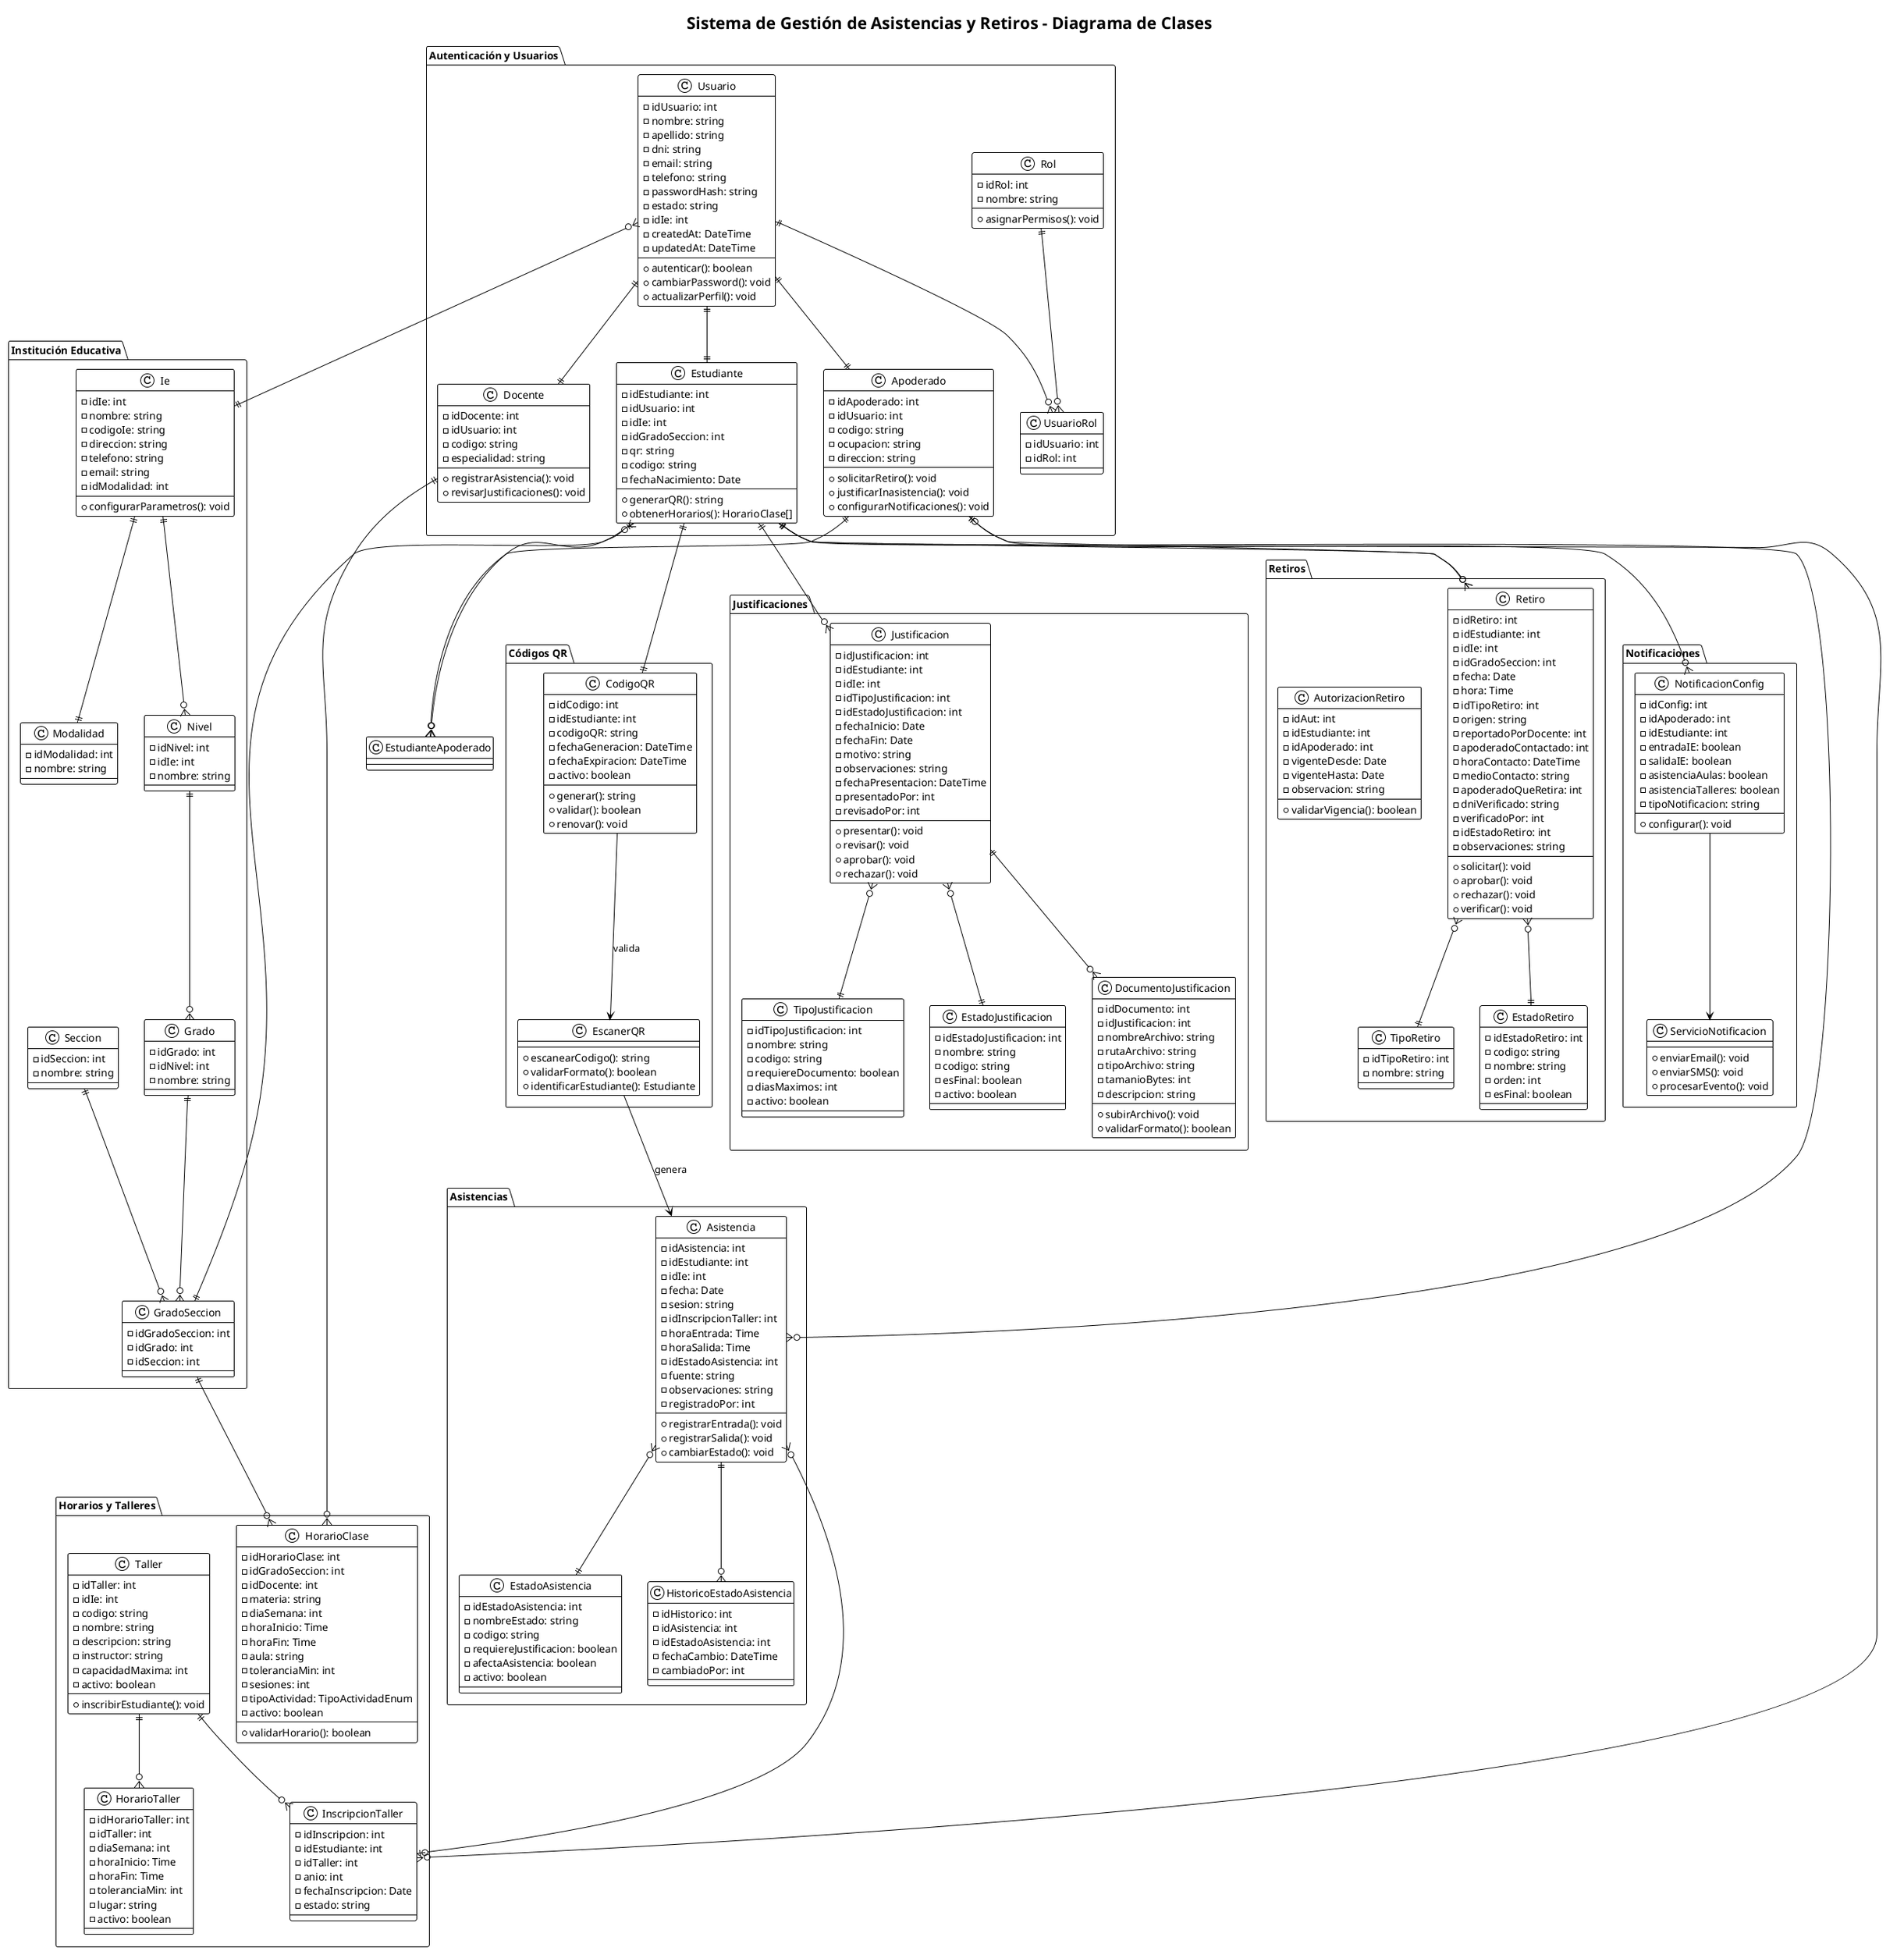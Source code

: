 @startuml
!theme plain
title Sistema de Gestión de Asistencias y Retiros - Diagrama de Clases

package "Autenticación y Usuarios" {
  class Usuario {
    -idUsuario: int
    -nombre: string
    -apellido: string
    -dni: string
    -email: string
    -telefono: string
    -passwordHash: string
    -estado: string
    -idIe: int
    -createdAt: DateTime
    -updatedAt: DateTime
    +autenticar(): boolean
    +cambiarPassword(): void
    +actualizarPerfil(): void
  }

  class Rol {
    -idRol: int
    -nombre: string
    +asignarPermisos(): void
  }

  class UsuarioRol {
    -idUsuario: int
    -idRol: int
  }

  class Estudiante {
    -idEstudiante: int
    -idUsuario: int
    -idIe: int
    -idGradoSeccion: int
    -qr: string
    -codigo: string
    -fechaNacimiento: Date
    +generarQR(): string
    +obtenerHorarios(): HorarioClase[]
  }

  class Apoderado {
    -idApoderado: int
    -idUsuario: int
    -codigo: string
    -ocupacion: string
    -direccion: string
    +solicitarRetiro(): void
    +justificarInasistencia(): void
    +configurarNotificaciones(): void
  }

  class Docente {
    -idDocente: int
    -idUsuario: int
    -codigo: string
    -especialidad: string
    +registrarAsistencia(): void
    +revisarJustificaciones(): void
  }
}

package "Institución Educativa" {
  class Ie {
    -idIe: int
    -nombre: string
    -codigoIe: string
    -direccion: string
    -telefono: string
    -email: string
    -idModalidad: int
    +configurarParametros(): void
  }

  class Modalidad {
    -idModalidad: int
    -nombre: string
  }

  class Nivel {
    -idNivel: int
    -idIe: int
    -nombre: string
  }

  class Grado {
    -idGrado: int
    -idNivel: int
    -nombre: string
  }

  class Seccion {
    -idSeccion: int
    -nombre: string
  }

  class GradoSeccion {
    -idGradoSeccion: int
    -idGrado: int
    -idSeccion: int
  }
}

package "Asistencias" {
  class Asistencia {
    -idAsistencia: int
    -idEstudiante: int
    -idIe: int
    -fecha: Date
    -sesion: string
    -idInscripcionTaller: int
    -horaEntrada: Time
    -horaSalida: Time
    -idEstadoAsistencia: int
    -fuente: string
    -observaciones: string
    -registradoPor: int
    +registrarEntrada(): void
    +registrarSalida(): void
    +cambiarEstado(): void
  }

  class EstadoAsistencia {
    -idEstadoAsistencia: int
    -nombreEstado: string
    -codigo: string
    -requiereJustificacion: boolean
    -afectaAsistencia: boolean
    -activo: boolean
  }

  class HistoricoEstadoAsistencia {
    -idHistorico: int
    -idAsistencia: int
    -idEstadoAsistencia: int
    -fechaCambio: DateTime
    -cambiadoPor: int
  }
}

package "Justificaciones" {
  class Justificacion {
    -idJustificacion: int
    -idEstudiante: int
    -idIe: int
    -idTipoJustificacion: int
    -idEstadoJustificacion: int
    -fechaInicio: Date
    -fechaFin: Date
    -motivo: string
    -observaciones: string
    -fechaPresentacion: DateTime
    -presentadoPor: int
    -revisadoPor: int
    +presentar(): void
    +revisar(): void
    +aprobar(): void
    +rechazar(): void
  }

  class TipoJustificacion {
    -idTipoJustificacion: int
    -nombre: string
    -codigo: string
    -requiereDocumento: boolean
    -diasMaximos: int
    -activo: boolean
  }

  class EstadoJustificacion {
    -idEstadoJustificacion: int
    -nombre: string
    -codigo: string
    -esFinal: boolean
    -activo: boolean
  }

  class DocumentoJustificacion {
    -idDocumento: int
    -idJustificacion: int
    -nombreArchivo: string
    -rutaArchivo: string
    -tipoArchivo: string
    -tamanioBytes: int
    -descripcion: string
    +subirArchivo(): void
    +validarFormato(): boolean
  }
}

package "Retiros" {
  class Retiro {
    -idRetiro: int
    -idEstudiante: int
    -idIe: int
    -idGradoSeccion: int
    -fecha: Date
    -hora: Time
    -idTipoRetiro: int
    -origen: string
    -reportadoPorDocente: int
    -apoderadoContactado: int
    -horaContacto: DateTime
    -medioContacto: string
    -apoderadoQueRetira: int
    -dniVerificado: string
    -verificadoPor: int
    -idEstadoRetiro: int
    -observaciones: string
    +solicitar(): void
    +aprobar(): void
    +rechazar(): void
    +verificar(): void
  }

  class TipoRetiro {
    -idTipoRetiro: int
    -nombre: string
  }

  class EstadoRetiro {
    -idEstadoRetiro: int
    -codigo: string
    -nombre: string
    -orden: int
    -esFinal: boolean
  }

  class AutorizacionRetiro {
    -idAut: int
    -idEstudiante: int
    -idApoderado: int
    -vigenteDesde: Date
    -vigenteHasta: Date
    -observacion: string
    +validarVigencia(): boolean
  }
}

package "Horarios y Talleres" {
  class HorarioClase {
    -idHorarioClase: int
    -idGradoSeccion: int
    -idDocente: int
    -materia: string
    -diaSemana: int
    -horaInicio: Time
    -horaFin: Time
    -aula: string
    -toleranciaMin: int
    -sesiones: int
    -tipoActividad: TipoActividadEnum
    -activo: boolean
    +validarHorario(): boolean
  }

  class Taller {
    -idTaller: int
    -idIe: int
    -codigo: string
    -nombre: string
    -descripcion: string
    -instructor: string
    -capacidadMaxima: int
    -activo: boolean
    +inscribirEstudiante(): void
  }

  class HorarioTaller {
    -idHorarioTaller: int
    -idTaller: int
    -diaSemana: int
    -horaInicio: Time
    -horaFin: Time
    -toleranciaMin: int
    -lugar: string
    -activo: boolean
  }

  class InscripcionTaller {
    -idInscripcion: int
    -idEstudiante: int
    -idTaller: int
    -anio: int
    -fechaInscripcion: Date
    -estado: string
  }
}

package "Notificaciones" {
  class NotificacionConfig {
    -idConfig: int
    -idApoderado: int
    -idEstudiante: int
    -entradaIE: boolean
    -salidaIE: boolean
    -asistenciaAulas: boolean
    -asistenciaTalleres: boolean
    -tipoNotificacion: string
    +configurar(): void
  }

  class ServicioNotificacion {
    +enviarEmail(): void
    +enviarSMS(): void
    +procesarEvento(): void
  }
}

package "Códigos QR" {
  class CodigoQR {
    -idCodigo: int
    -idEstudiante: int
    -codigoQR: string
    -fechaGeneracion: DateTime
    -fechaExpiracion: DateTime
    -activo: boolean
    +generar(): string
    +validar(): boolean
    +renovar(): void
  }

  class EscanerQR {
    +escanearCodigo(): string
    +validarFormato(): boolean
    +identificarEstudiante(): Estudiante
  }
}

' Relaciones Usuario
Usuario ||--o{ UsuarioRol
Rol ||--o{ UsuarioRol
Usuario ||--|| Estudiante
Usuario ||--|| Apoderado
Usuario ||--|| Docente
Usuario }o--|| Ie

' Relaciones IE
Ie ||--o{ Nivel
Ie ||--|| Modalidad
Nivel ||--o{ Grado
Grado ||--o{ GradoSeccion
Seccion ||--o{ GradoSeccion

' Relaciones Estudiante
Estudiante }o--|| GradoSeccion
Estudiante ||--o{ Asistencia
Estudiante ||--o{ Justificacion
Estudiante ||--o{ Retiro
Estudiante ||--o{ InscripcionTaller

' Relaciones Apoderado-Estudiante
Apoderado ||--o{ EstudianteApoderado
Estudiante ||--o{ EstudianteApoderado

' Relaciones Asistencias
Asistencia }o--|| EstadoAsistencia
Asistencia ||--o{ HistoricoEstadoAsistencia
Asistencia }o--o| InscripcionTaller

' Relaciones Justificaciones
Justificacion }o--|| TipoJustificacion
Justificacion }o--|| EstadoJustificacion
Justificacion ||--o{ DocumentoJustificacion

' Relaciones Retiros
Retiro }o--|| TipoRetiro
Retiro }o--|| EstadoRetiro
Retiro }o--o| Apoderado

' Relaciones Horarios
GradoSeccion ||--o{ HorarioClase
Docente ||--o{ HorarioClase
Taller ||--o{ HorarioTaller
Taller ||--o{ InscripcionTaller

' Relaciones Notificaciones
Apoderado ||--o{ NotificacionConfig
NotificacionConfig --> ServicioNotificacion

' Relaciones QR
Estudiante ||--|| CodigoQR
EscanerQR --> Asistencia : "genera"
CodigoQR --> EscanerQR : "valida"

@enduml

